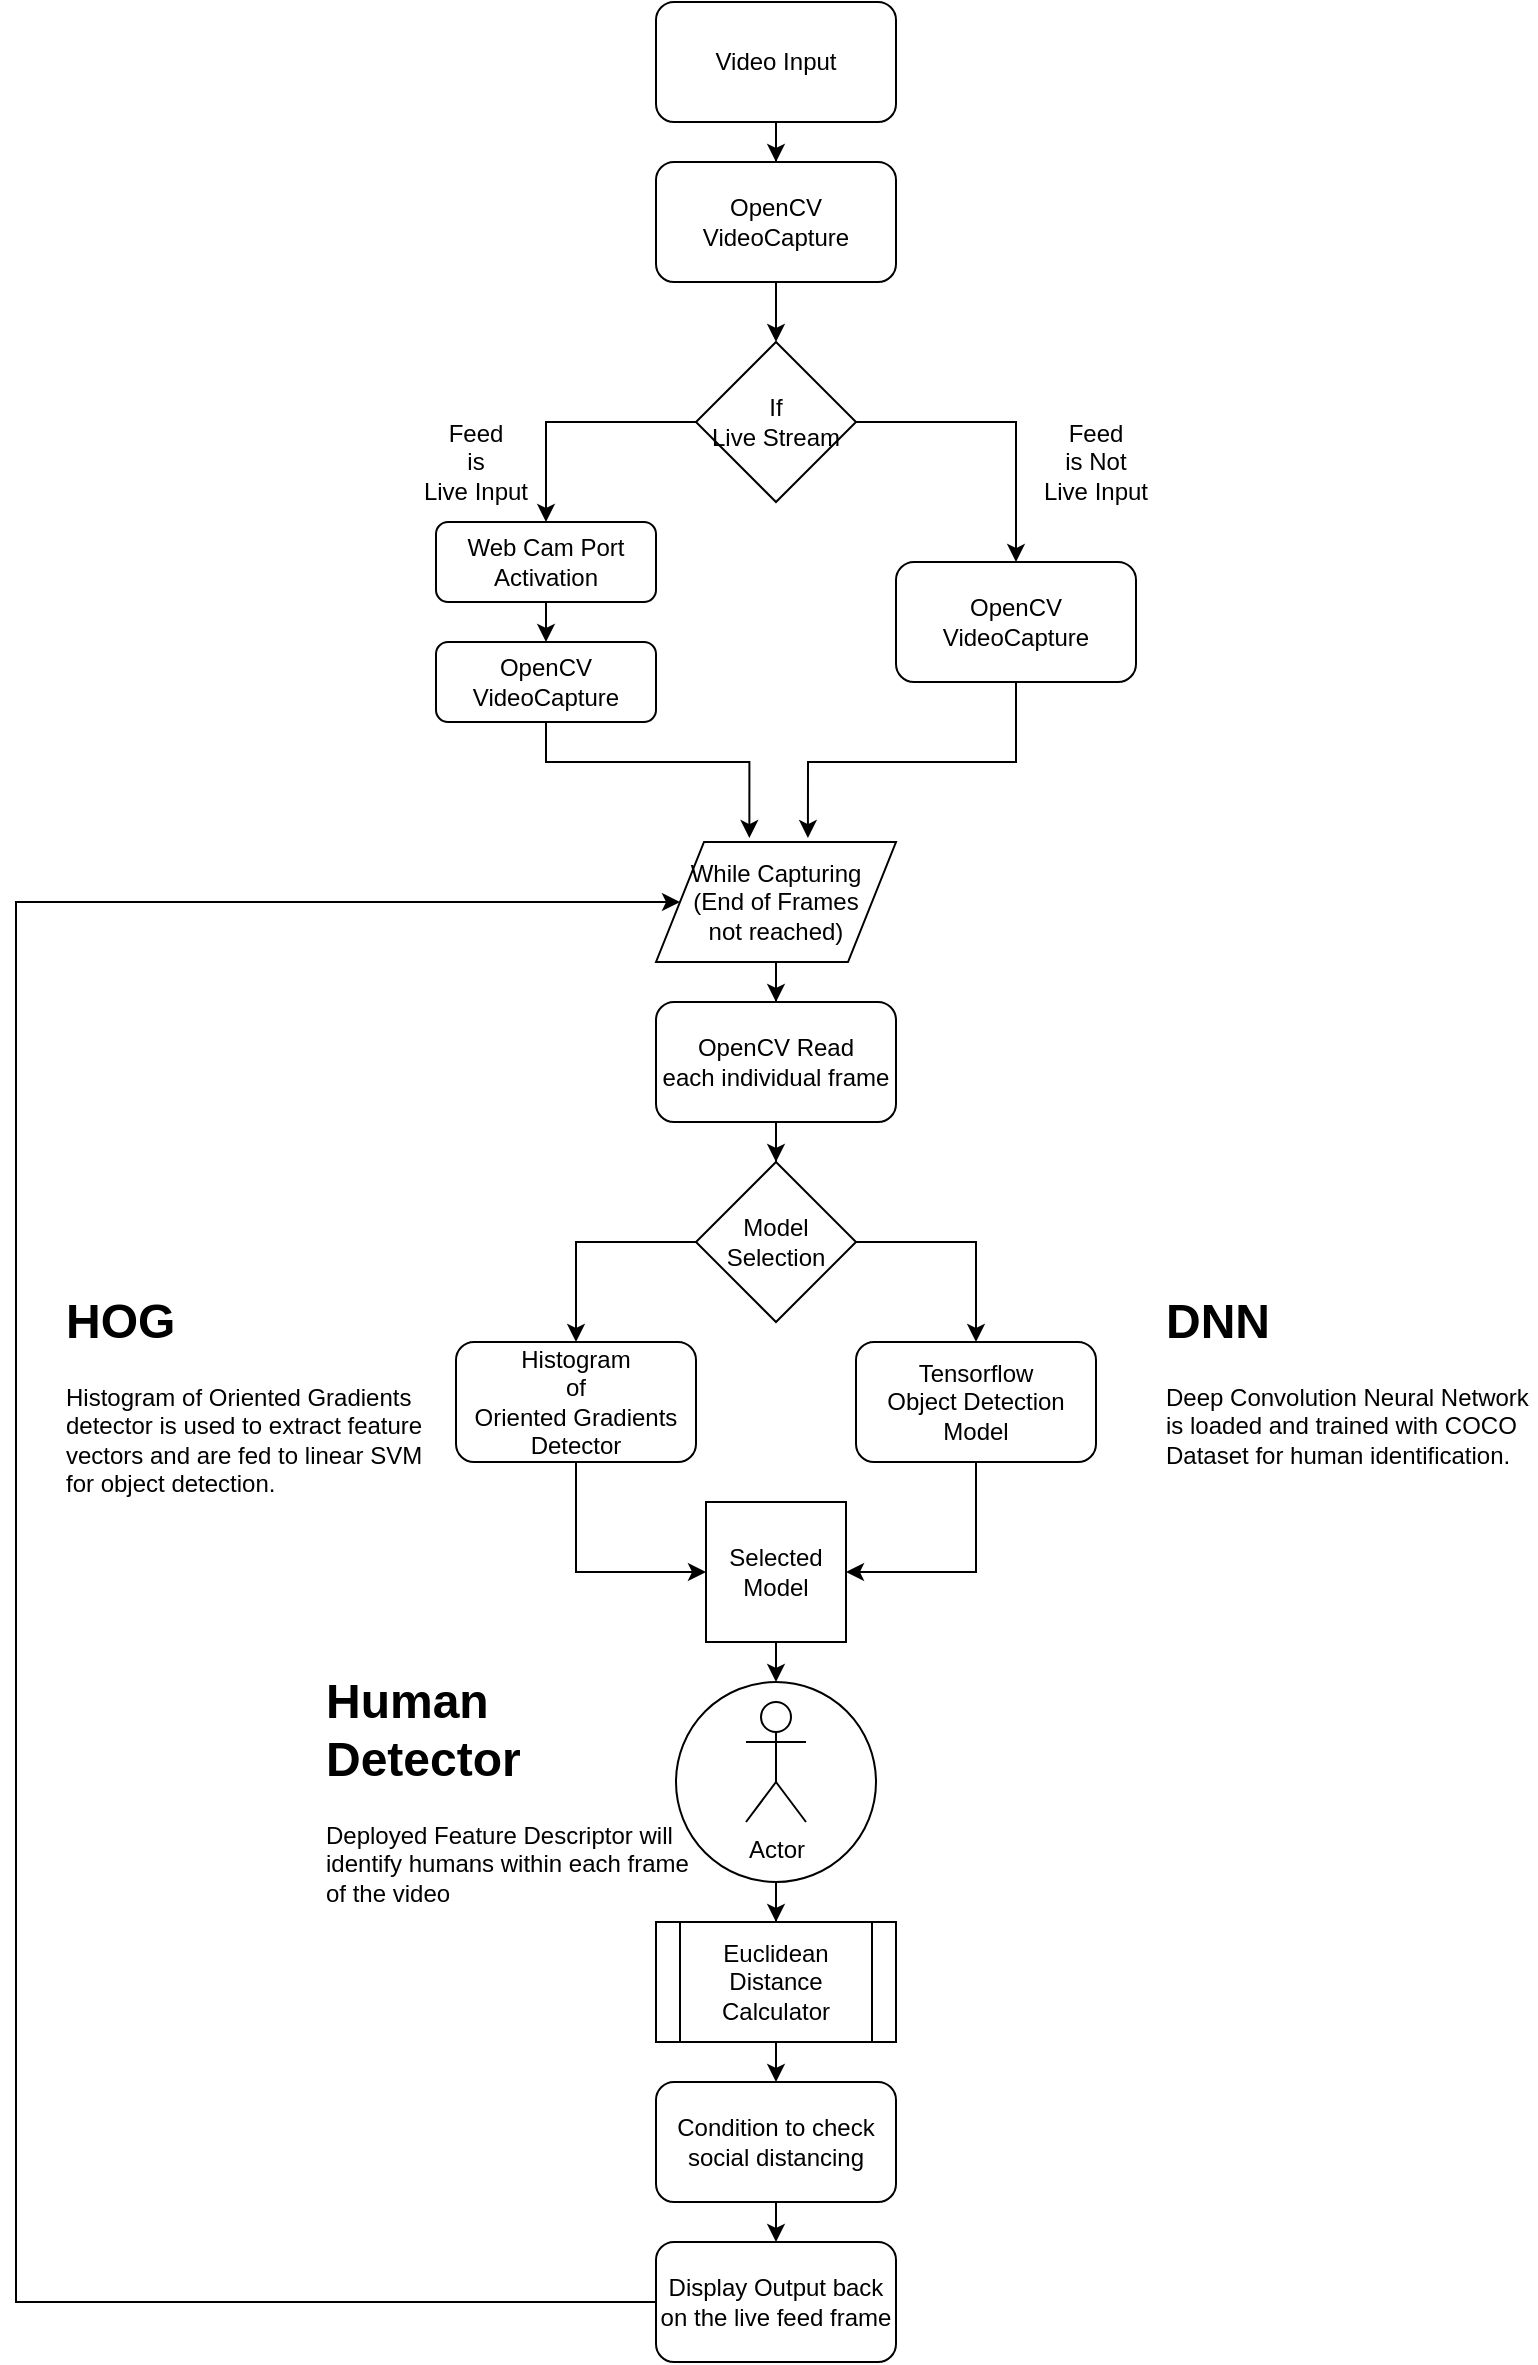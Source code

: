<mxfile version="13.1.3" type="github">
  <diagram id="C5RBs43oDa-KdzZeNtuy" name="Page-1">
    <mxGraphModel dx="992" dy="1879" grid="1" gridSize="10" guides="1" tooltips="1" connect="1" arrows="1" fold="1" page="1" pageScale="1" pageWidth="827" pageHeight="1169" math="0" shadow="0">
      <root>
        <mxCell id="WIyWlLk6GJQsqaUBKTNV-0" />
        <mxCell id="WIyWlLk6GJQsqaUBKTNV-1" parent="WIyWlLk6GJQsqaUBKTNV-0" />
        <mxCell id="rosawbqJkFUAEMJ9sPgG-20" value="" style="edgeStyle=orthogonalEdgeStyle;rounded=0;orthogonalLoop=1;jettySize=auto;html=1;" edge="1" parent="WIyWlLk6GJQsqaUBKTNV-1" source="rosawbqJkFUAEMJ9sPgG-6" target="rosawbqJkFUAEMJ9sPgG-19">
          <mxGeometry relative="1" as="geometry" />
        </mxCell>
        <mxCell id="rosawbqJkFUAEMJ9sPgG-6" value="Video Input" style="rounded=1;whiteSpace=wrap;html=1;" vertex="1" parent="WIyWlLk6GJQsqaUBKTNV-1">
          <mxGeometry x="340" y="-100" width="120" height="60" as="geometry" />
        </mxCell>
        <mxCell id="rosawbqJkFUAEMJ9sPgG-25" style="edgeStyle=orthogonalEdgeStyle;rounded=0;orthogonalLoop=1;jettySize=auto;html=1;entryX=0.5;entryY=0;entryDx=0;entryDy=0;" edge="1" parent="WIyWlLk6GJQsqaUBKTNV-1" source="rosawbqJkFUAEMJ9sPgG-11" target="rosawbqJkFUAEMJ9sPgG-18">
          <mxGeometry relative="1" as="geometry" />
        </mxCell>
        <mxCell id="rosawbqJkFUAEMJ9sPgG-89" style="edgeStyle=orthogonalEdgeStyle;rounded=0;orthogonalLoop=1;jettySize=auto;html=1;entryX=0.633;entryY=-0.033;entryDx=0;entryDy=0;entryPerimeter=0;" edge="1" parent="WIyWlLk6GJQsqaUBKTNV-1" source="rosawbqJkFUAEMJ9sPgG-18" target="rosawbqJkFUAEMJ9sPgG-31">
          <mxGeometry relative="1" as="geometry" />
        </mxCell>
        <mxCell id="rosawbqJkFUAEMJ9sPgG-18" value="OpenCV VideoCapture" style="rounded=1;whiteSpace=wrap;html=1;" vertex="1" parent="WIyWlLk6GJQsqaUBKTNV-1">
          <mxGeometry x="460" y="180" width="120" height="60" as="geometry" />
        </mxCell>
        <mxCell id="rosawbqJkFUAEMJ9sPgG-19" value="OpenCV VideoCapture" style="rounded=1;whiteSpace=wrap;html=1;" vertex="1" parent="WIyWlLk6GJQsqaUBKTNV-1">
          <mxGeometry x="340" y="-20" width="120" height="60" as="geometry" />
        </mxCell>
        <mxCell id="rosawbqJkFUAEMJ9sPgG-24" value="Feed &lt;br&gt;is &lt;br&gt;Live Input" style="text;html=1;strokeColor=none;fillColor=none;align=center;verticalAlign=middle;whiteSpace=wrap;rounded=0;" vertex="1" parent="WIyWlLk6GJQsqaUBKTNV-1">
          <mxGeometry x="220" y="120" width="60" height="20" as="geometry" />
        </mxCell>
        <mxCell id="rosawbqJkFUAEMJ9sPgG-26" value="Feed &lt;br&gt;is Not&lt;br&gt;Live Input" style="text;html=1;strokeColor=none;fillColor=none;align=center;verticalAlign=middle;whiteSpace=wrap;rounded=0;" vertex="1" parent="WIyWlLk6GJQsqaUBKTNV-1">
          <mxGeometry x="530" y="120" width="60" height="20" as="geometry" />
        </mxCell>
        <mxCell id="rosawbqJkFUAEMJ9sPgG-52" value="" style="edgeStyle=orthogonalEdgeStyle;rounded=0;orthogonalLoop=1;jettySize=auto;html=1;" edge="1" parent="WIyWlLk6GJQsqaUBKTNV-1" source="rosawbqJkFUAEMJ9sPgG-31" target="rosawbqJkFUAEMJ9sPgG-34">
          <mxGeometry relative="1" as="geometry" />
        </mxCell>
        <mxCell id="rosawbqJkFUAEMJ9sPgG-31" value="While Capturing&lt;br&gt;(End of Frames&lt;br&gt;not reached)" style="shape=parallelogram;perimeter=parallelogramPerimeter;whiteSpace=wrap;html=1;" vertex="1" parent="WIyWlLk6GJQsqaUBKTNV-1">
          <mxGeometry x="340" y="320" width="120" height="60" as="geometry" />
        </mxCell>
        <mxCell id="rosawbqJkFUAEMJ9sPgG-54" style="edgeStyle=orthogonalEdgeStyle;rounded=0;orthogonalLoop=1;jettySize=auto;html=1;exitX=0.5;exitY=1;exitDx=0;exitDy=0;entryX=0.5;entryY=0;entryDx=0;entryDy=0;" edge="1" parent="WIyWlLk6GJQsqaUBKTNV-1" target="rosawbqJkFUAEMJ9sPgG-40">
          <mxGeometry relative="1" as="geometry">
            <mxPoint x="400" y="720" as="sourcePoint" />
          </mxGeometry>
        </mxCell>
        <mxCell id="rosawbqJkFUAEMJ9sPgG-77" value="" style="edgeStyle=orthogonalEdgeStyle;rounded=0;orthogonalLoop=1;jettySize=auto;html=1;" edge="1" parent="WIyWlLk6GJQsqaUBKTNV-1" source="rosawbqJkFUAEMJ9sPgG-34" target="rosawbqJkFUAEMJ9sPgG-74">
          <mxGeometry relative="1" as="geometry" />
        </mxCell>
        <mxCell id="rosawbqJkFUAEMJ9sPgG-34" value="OpenCV Read&lt;br&gt;each individual frame" style="rounded=1;whiteSpace=wrap;html=1;" vertex="1" parent="WIyWlLk6GJQsqaUBKTNV-1">
          <mxGeometry x="340" y="400" width="120" height="60" as="geometry" />
        </mxCell>
        <mxCell id="rosawbqJkFUAEMJ9sPgG-82" value="" style="edgeStyle=orthogonalEdgeStyle;rounded=0;orthogonalLoop=1;jettySize=auto;html=1;" edge="1" parent="WIyWlLk6GJQsqaUBKTNV-1" source="rosawbqJkFUAEMJ9sPgG-40" target="rosawbqJkFUAEMJ9sPgG-58">
          <mxGeometry relative="1" as="geometry" />
        </mxCell>
        <mxCell id="rosawbqJkFUAEMJ9sPgG-40" value="" style="ellipse;whiteSpace=wrap;html=1;aspect=fixed;" vertex="1" parent="WIyWlLk6GJQsqaUBKTNV-1">
          <mxGeometry x="350" y="740" width="100" height="100" as="geometry" />
        </mxCell>
        <mxCell id="rosawbqJkFUAEMJ9sPgG-44" value="Actor" style="shape=umlActor;verticalLabelPosition=bottom;labelBackgroundColor=#ffffff;verticalAlign=top;html=1;outlineConnect=0;" vertex="1" parent="WIyWlLk6GJQsqaUBKTNV-1">
          <mxGeometry x="385" y="750" width="30" height="60" as="geometry" />
        </mxCell>
        <mxCell id="rosawbqJkFUAEMJ9sPgG-48" value="&lt;h1&gt;Human Detector&lt;/h1&gt;&lt;div&gt;Deployed Feature Descriptor will identify humans within each frame of the video&lt;/div&gt;" style="text;html=1;strokeColor=none;fillColor=none;spacing=5;spacingTop=-20;whiteSpace=wrap;overflow=hidden;rounded=0;" vertex="1" parent="WIyWlLk6GJQsqaUBKTNV-1">
          <mxGeometry x="170" y="730" width="190" height="120" as="geometry" />
        </mxCell>
        <mxCell id="rosawbqJkFUAEMJ9sPgG-11" value="If &lt;br&gt;Live Stream" style="rhombus;whiteSpace=wrap;html=1;" vertex="1" parent="WIyWlLk6GJQsqaUBKTNV-1">
          <mxGeometry x="360" y="70" width="80" height="80" as="geometry" />
        </mxCell>
        <mxCell id="rosawbqJkFUAEMJ9sPgG-49" value="" style="edgeStyle=orthogonalEdgeStyle;rounded=0;orthogonalLoop=1;jettySize=auto;html=1;" edge="1" parent="WIyWlLk6GJQsqaUBKTNV-1" source="rosawbqJkFUAEMJ9sPgG-19" target="rosawbqJkFUAEMJ9sPgG-11">
          <mxGeometry relative="1" as="geometry">
            <mxPoint x="400" y="50" as="sourcePoint" />
            <mxPoint x="400" y="170" as="targetPoint" />
          </mxGeometry>
        </mxCell>
        <mxCell id="rosawbqJkFUAEMJ9sPgG-86" value="" style="edgeStyle=orthogonalEdgeStyle;rounded=0;orthogonalLoop=1;jettySize=auto;html=1;" edge="1" parent="WIyWlLk6GJQsqaUBKTNV-1" source="rosawbqJkFUAEMJ9sPgG-14">
          <mxGeometry relative="1" as="geometry">
            <mxPoint x="285" y="220" as="targetPoint" />
          </mxGeometry>
        </mxCell>
        <mxCell id="rosawbqJkFUAEMJ9sPgG-14" value="Web Cam Port Activation" style="rounded=1;whiteSpace=wrap;html=1;" vertex="1" parent="WIyWlLk6GJQsqaUBKTNV-1">
          <mxGeometry x="230" y="160" width="110" height="40" as="geometry" />
        </mxCell>
        <mxCell id="rosawbqJkFUAEMJ9sPgG-50" value="" style="edgeStyle=orthogonalEdgeStyle;rounded=0;orthogonalLoop=1;jettySize=auto;html=1;" edge="1" parent="WIyWlLk6GJQsqaUBKTNV-1" source="rosawbqJkFUAEMJ9sPgG-11" target="rosawbqJkFUAEMJ9sPgG-14">
          <mxGeometry relative="1" as="geometry">
            <mxPoint x="360" y="110" as="sourcePoint" />
            <mxPoint x="280" y="360" as="targetPoint" />
          </mxGeometry>
        </mxCell>
        <mxCell id="rosawbqJkFUAEMJ9sPgG-60" value="" style="edgeStyle=orthogonalEdgeStyle;rounded=0;orthogonalLoop=1;jettySize=auto;html=1;" edge="1" parent="WIyWlLk6GJQsqaUBKTNV-1" source="rosawbqJkFUAEMJ9sPgG-58">
          <mxGeometry relative="1" as="geometry">
            <mxPoint x="400" y="940" as="targetPoint" />
          </mxGeometry>
        </mxCell>
        <mxCell id="rosawbqJkFUAEMJ9sPgG-58" value="Euclidean Distance Calculator" style="shape=process;whiteSpace=wrap;html=1;backgroundOutline=1;" vertex="1" parent="WIyWlLk6GJQsqaUBKTNV-1">
          <mxGeometry x="340" y="860" width="120" height="60" as="geometry" />
        </mxCell>
        <mxCell id="rosawbqJkFUAEMJ9sPgG-62" value="" style="edgeStyle=orthogonalEdgeStyle;rounded=0;orthogonalLoop=1;jettySize=auto;html=1;" edge="1" parent="WIyWlLk6GJQsqaUBKTNV-1" source="rosawbqJkFUAEMJ9sPgG-59">
          <mxGeometry relative="1" as="geometry">
            <mxPoint x="400" y="1020" as="targetPoint" />
          </mxGeometry>
        </mxCell>
        <mxCell id="rosawbqJkFUAEMJ9sPgG-59" value="Condition to check social distancing" style="rounded=1;whiteSpace=wrap;html=1;" vertex="1" parent="WIyWlLk6GJQsqaUBKTNV-1">
          <mxGeometry x="340" y="940" width="120" height="60" as="geometry" />
        </mxCell>
        <mxCell id="rosawbqJkFUAEMJ9sPgG-83" style="edgeStyle=orthogonalEdgeStyle;rounded=0;orthogonalLoop=1;jettySize=auto;html=1;entryX=0;entryY=0.5;entryDx=0;entryDy=0;" edge="1" parent="WIyWlLk6GJQsqaUBKTNV-1" source="rosawbqJkFUAEMJ9sPgG-61" target="rosawbqJkFUAEMJ9sPgG-31">
          <mxGeometry relative="1" as="geometry">
            <mxPoint x="350" y="338" as="targetPoint" />
            <Array as="points">
              <mxPoint x="20" y="1050" />
              <mxPoint x="20" y="350" />
            </Array>
          </mxGeometry>
        </mxCell>
        <mxCell id="rosawbqJkFUAEMJ9sPgG-61" value="Display Output back on the live feed frame" style="rounded=1;whiteSpace=wrap;html=1;" vertex="1" parent="WIyWlLk6GJQsqaUBKTNV-1">
          <mxGeometry x="340" y="1020" width="120" height="60" as="geometry" />
        </mxCell>
        <mxCell id="rosawbqJkFUAEMJ9sPgG-80" style="edgeStyle=orthogonalEdgeStyle;rounded=0;orthogonalLoop=1;jettySize=auto;html=1;entryX=0;entryY=0.5;entryDx=0;entryDy=0;" edge="1" parent="WIyWlLk6GJQsqaUBKTNV-1" source="rosawbqJkFUAEMJ9sPgG-68" target="rosawbqJkFUAEMJ9sPgG-78">
          <mxGeometry relative="1" as="geometry">
            <Array as="points">
              <mxPoint x="300" y="685" />
            </Array>
          </mxGeometry>
        </mxCell>
        <mxCell id="rosawbqJkFUAEMJ9sPgG-68" value="Histogram&lt;br&gt;of&lt;br&gt;Oriented Gradients&lt;br&gt;Detector" style="rounded=1;whiteSpace=wrap;html=1;" vertex="1" parent="WIyWlLk6GJQsqaUBKTNV-1">
          <mxGeometry x="240" y="570" width="120" height="60" as="geometry" />
        </mxCell>
        <mxCell id="rosawbqJkFUAEMJ9sPgG-81" style="edgeStyle=orthogonalEdgeStyle;rounded=0;orthogonalLoop=1;jettySize=auto;html=1;entryX=1;entryY=0.5;entryDx=0;entryDy=0;" edge="1" parent="WIyWlLk6GJQsqaUBKTNV-1" source="rosawbqJkFUAEMJ9sPgG-69" target="rosawbqJkFUAEMJ9sPgG-78">
          <mxGeometry relative="1" as="geometry">
            <Array as="points">
              <mxPoint x="500" y="685" />
            </Array>
          </mxGeometry>
        </mxCell>
        <mxCell id="rosawbqJkFUAEMJ9sPgG-69" value="Tensorflow&lt;br&gt;Object Detection Model" style="rounded=1;whiteSpace=wrap;html=1;" vertex="1" parent="WIyWlLk6GJQsqaUBKTNV-1">
          <mxGeometry x="440" y="570" width="120" height="60" as="geometry" />
        </mxCell>
        <mxCell id="rosawbqJkFUAEMJ9sPgG-70" value="&lt;h1&gt;HOG&lt;/h1&gt;&lt;div&gt;Histogram of Oriented Gradients detector is used to extract feature vectors and are fed to linear SVM for object detection.&lt;/div&gt;" style="text;html=1;strokeColor=none;fillColor=none;spacing=5;spacingTop=-20;whiteSpace=wrap;overflow=hidden;rounded=0;" vertex="1" parent="WIyWlLk6GJQsqaUBKTNV-1">
          <mxGeometry x="40" y="540" width="190" height="120" as="geometry" />
        </mxCell>
        <mxCell id="rosawbqJkFUAEMJ9sPgG-71" value="&lt;h1&gt;DNN&lt;/h1&gt;&lt;div&gt;Deep Convolution Neural Network is loaded and trained with COCO Dataset for human identification.&lt;/div&gt;" style="text;html=1;strokeColor=none;fillColor=none;spacing=5;spacingTop=-20;whiteSpace=wrap;overflow=hidden;rounded=0;" vertex="1" parent="WIyWlLk6GJQsqaUBKTNV-1">
          <mxGeometry x="590" y="540" width="190" height="120" as="geometry" />
        </mxCell>
        <mxCell id="rosawbqJkFUAEMJ9sPgG-75" style="edgeStyle=orthogonalEdgeStyle;rounded=0;orthogonalLoop=1;jettySize=auto;html=1;entryX=0.5;entryY=0;entryDx=0;entryDy=0;" edge="1" parent="WIyWlLk6GJQsqaUBKTNV-1" source="rosawbqJkFUAEMJ9sPgG-74" target="rosawbqJkFUAEMJ9sPgG-68">
          <mxGeometry relative="1" as="geometry">
            <Array as="points">
              <mxPoint x="300" y="520" />
            </Array>
          </mxGeometry>
        </mxCell>
        <mxCell id="rosawbqJkFUAEMJ9sPgG-76" style="edgeStyle=orthogonalEdgeStyle;rounded=0;orthogonalLoop=1;jettySize=auto;html=1;entryX=0.5;entryY=0;entryDx=0;entryDy=0;" edge="1" parent="WIyWlLk6GJQsqaUBKTNV-1" source="rosawbqJkFUAEMJ9sPgG-74" target="rosawbqJkFUAEMJ9sPgG-69">
          <mxGeometry relative="1" as="geometry">
            <Array as="points">
              <mxPoint x="500" y="520" />
            </Array>
          </mxGeometry>
        </mxCell>
        <mxCell id="rosawbqJkFUAEMJ9sPgG-74" value="Model Selection" style="rhombus;whiteSpace=wrap;html=1;" vertex="1" parent="WIyWlLk6GJQsqaUBKTNV-1">
          <mxGeometry x="360" y="480" width="80" height="80" as="geometry" />
        </mxCell>
        <mxCell id="rosawbqJkFUAEMJ9sPgG-78" value="Selected Model" style="whiteSpace=wrap;html=1;aspect=fixed;" vertex="1" parent="WIyWlLk6GJQsqaUBKTNV-1">
          <mxGeometry x="365" y="650" width="70" height="70" as="geometry" />
        </mxCell>
        <mxCell id="rosawbqJkFUAEMJ9sPgG-87" style="edgeStyle=orthogonalEdgeStyle;rounded=0;orthogonalLoop=1;jettySize=auto;html=1;entryX=0.389;entryY=-0.033;entryDx=0;entryDy=0;entryPerimeter=0;" edge="1" parent="WIyWlLk6GJQsqaUBKTNV-1" source="rosawbqJkFUAEMJ9sPgG-84" target="rosawbqJkFUAEMJ9sPgG-31">
          <mxGeometry relative="1" as="geometry">
            <Array as="points">
              <mxPoint x="285" y="280" />
              <mxPoint x="387" y="280" />
            </Array>
          </mxGeometry>
        </mxCell>
        <mxCell id="rosawbqJkFUAEMJ9sPgG-84" value="&lt;span&gt;OpenCV&lt;/span&gt;&lt;br&gt;&lt;span&gt;VideoCapture&lt;/span&gt;" style="rounded=1;whiteSpace=wrap;html=1;" vertex="1" parent="WIyWlLk6GJQsqaUBKTNV-1">
          <mxGeometry x="230" y="220" width="110" height="40" as="geometry" />
        </mxCell>
      </root>
    </mxGraphModel>
  </diagram>
</mxfile>
